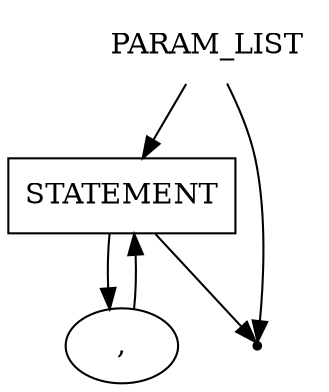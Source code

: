 digraph PARAM_LIST {
    start [label=PARAM_LIST shape=plaintext]
    statement [label=STATEMENT shape=box]
    comma [label="," shape=oval]
    end [label="" shape=point]

    start -> statement
    statement -> comma
    comma -> statement
    statement -> end
    start -> end
}